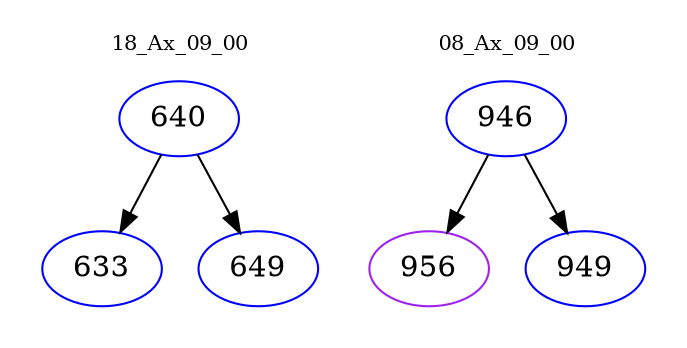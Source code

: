 digraph{
subgraph cluster_0 {
color = white
label = "18_Ax_09_00";
fontsize=10;
T0_640 [label="640", color="blue"]
T0_640 -> T0_633 [color="black"]
T0_633 [label="633", color="blue"]
T0_640 -> T0_649 [color="black"]
T0_649 [label="649", color="blue"]
}
subgraph cluster_1 {
color = white
label = "08_Ax_09_00";
fontsize=10;
T1_946 [label="946", color="blue"]
T1_946 -> T1_956 [color="black"]
T1_956 [label="956", color="purple"]
T1_946 -> T1_949 [color="black"]
T1_949 [label="949", color="blue"]
}
}
